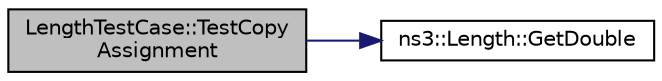 digraph "LengthTestCase::TestCopyAssignment"
{
 // LATEX_PDF_SIZE
  edge [fontname="Helvetica",fontsize="10",labelfontname="Helvetica",labelfontsize="10"];
  node [fontname="Helvetica",fontsize="10",shape=record];
  rankdir="LR";
  Node1 [label="LengthTestCase::TestCopy\lAssignment",height=0.2,width=0.4,color="black", fillcolor="grey75", style="filled", fontcolor="black",tooltip="Test that a length object can be updated by assignment from another length object."];
  Node1 -> Node2 [color="midnightblue",fontsize="10",style="solid",fontname="Helvetica"];
  Node2 [label="ns3::Length::GetDouble",height=0.2,width=0.4,color="black", fillcolor="white", style="filled",URL="$classns3_1_1_length.html#a3a2e6b71ceaf0370690099e5edb12372",tooltip="Current length value."];
}
